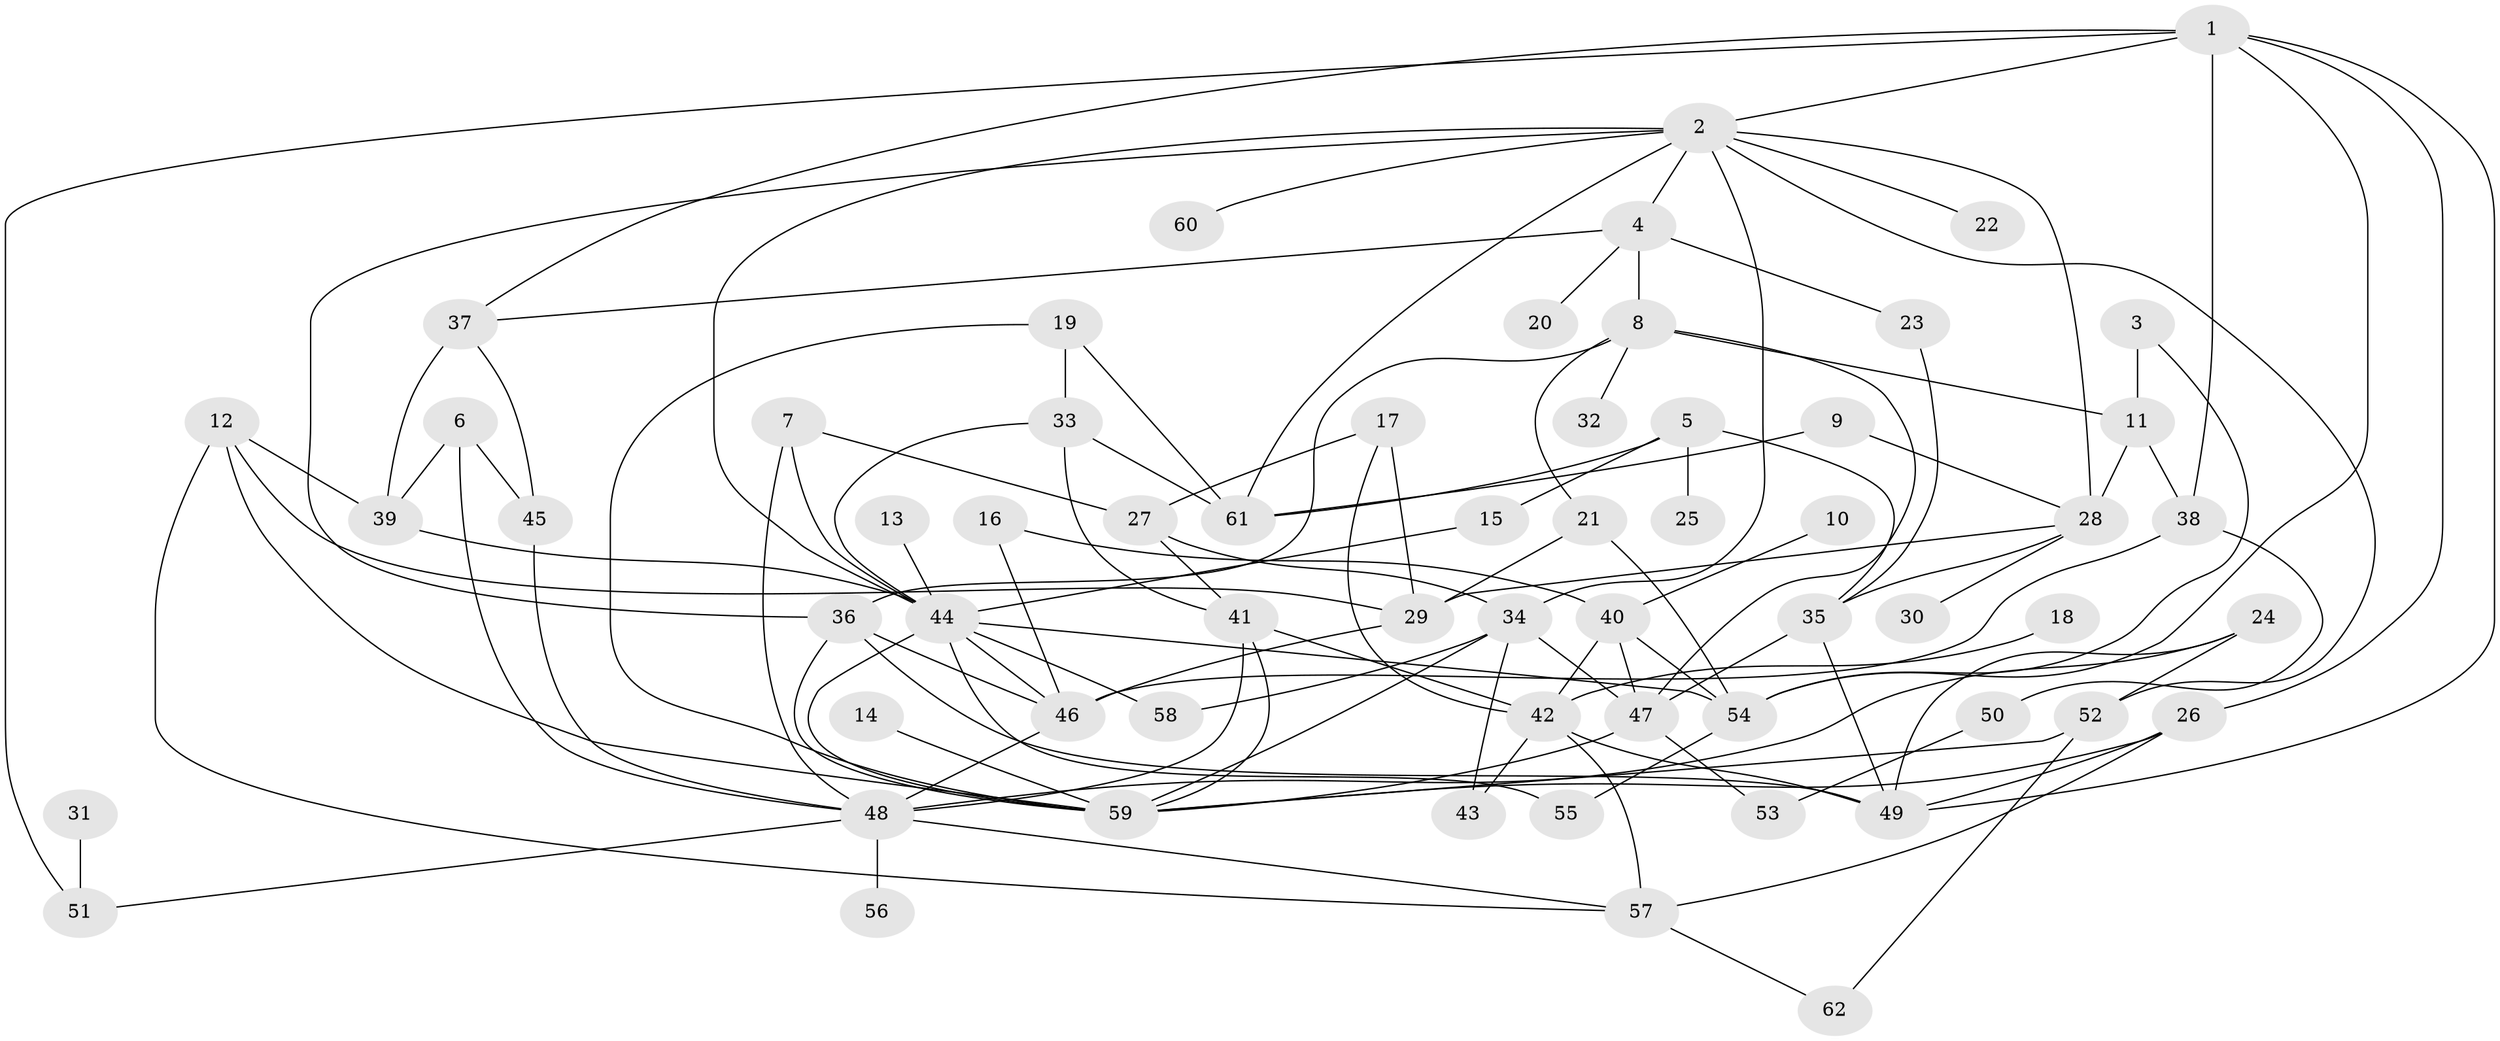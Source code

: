 // original degree distribution, {2: 0.29838709677419356, 10: 0.008064516129032258, 6: 0.04838709677419355, 7: 0.008064516129032258, 9: 0.008064516129032258, 4: 0.16129032258064516, 5: 0.06451612903225806, 3: 0.20967741935483872, 1: 0.1935483870967742}
// Generated by graph-tools (version 1.1) at 2025/49/03/09/25 03:49:15]
// undirected, 62 vertices, 117 edges
graph export_dot {
graph [start="1"]
  node [color=gray90,style=filled];
  1;
  2;
  3;
  4;
  5;
  6;
  7;
  8;
  9;
  10;
  11;
  12;
  13;
  14;
  15;
  16;
  17;
  18;
  19;
  20;
  21;
  22;
  23;
  24;
  25;
  26;
  27;
  28;
  29;
  30;
  31;
  32;
  33;
  34;
  35;
  36;
  37;
  38;
  39;
  40;
  41;
  42;
  43;
  44;
  45;
  46;
  47;
  48;
  49;
  50;
  51;
  52;
  53;
  54;
  55;
  56;
  57;
  58;
  59;
  60;
  61;
  62;
  1 -- 2 [weight=1.0];
  1 -- 26 [weight=1.0];
  1 -- 37 [weight=1.0];
  1 -- 38 [weight=1.0];
  1 -- 49 [weight=1.0];
  1 -- 51 [weight=1.0];
  1 -- 54 [weight=1.0];
  2 -- 4 [weight=1.0];
  2 -- 22 [weight=1.0];
  2 -- 28 [weight=1.0];
  2 -- 34 [weight=1.0];
  2 -- 36 [weight=1.0];
  2 -- 44 [weight=1.0];
  2 -- 52 [weight=1.0];
  2 -- 60 [weight=1.0];
  2 -- 61 [weight=1.0];
  3 -- 11 [weight=1.0];
  3 -- 54 [weight=1.0];
  4 -- 8 [weight=1.0];
  4 -- 20 [weight=1.0];
  4 -- 23 [weight=1.0];
  4 -- 37 [weight=1.0];
  5 -- 15 [weight=1.0];
  5 -- 25 [weight=1.0];
  5 -- 35 [weight=1.0];
  5 -- 61 [weight=1.0];
  6 -- 39 [weight=1.0];
  6 -- 45 [weight=1.0];
  6 -- 48 [weight=1.0];
  7 -- 27 [weight=1.0];
  7 -- 44 [weight=1.0];
  7 -- 48 [weight=1.0];
  8 -- 11 [weight=1.0];
  8 -- 21 [weight=1.0];
  8 -- 32 [weight=1.0];
  8 -- 36 [weight=1.0];
  8 -- 47 [weight=1.0];
  9 -- 28 [weight=1.0];
  9 -- 61 [weight=1.0];
  10 -- 40 [weight=1.0];
  11 -- 28 [weight=1.0];
  11 -- 38 [weight=1.0];
  12 -- 29 [weight=1.0];
  12 -- 39 [weight=1.0];
  12 -- 57 [weight=1.0];
  12 -- 59 [weight=1.0];
  13 -- 44 [weight=1.0];
  14 -- 59 [weight=1.0];
  15 -- 44 [weight=1.0];
  16 -- 40 [weight=1.0];
  16 -- 46 [weight=1.0];
  17 -- 27 [weight=1.0];
  17 -- 29 [weight=1.0];
  17 -- 42 [weight=1.0];
  18 -- 42 [weight=1.0];
  19 -- 33 [weight=1.0];
  19 -- 59 [weight=1.0];
  19 -- 61 [weight=1.0];
  21 -- 29 [weight=1.0];
  21 -- 54 [weight=1.0];
  23 -- 35 [weight=1.0];
  24 -- 48 [weight=1.0];
  24 -- 49 [weight=1.0];
  24 -- 52 [weight=1.0];
  26 -- 49 [weight=1.0];
  26 -- 57 [weight=1.0];
  26 -- 59 [weight=1.0];
  27 -- 34 [weight=1.0];
  27 -- 41 [weight=1.0];
  28 -- 29 [weight=1.0];
  28 -- 30 [weight=1.0];
  28 -- 35 [weight=1.0];
  29 -- 46 [weight=1.0];
  31 -- 51 [weight=1.0];
  33 -- 41 [weight=1.0];
  33 -- 44 [weight=1.0];
  33 -- 61 [weight=1.0];
  34 -- 43 [weight=1.0];
  34 -- 47 [weight=1.0];
  34 -- 58 [weight=1.0];
  34 -- 59 [weight=1.0];
  35 -- 47 [weight=1.0];
  35 -- 49 [weight=1.0];
  36 -- 46 [weight=1.0];
  36 -- 49 [weight=1.0];
  36 -- 59 [weight=1.0];
  37 -- 39 [weight=1.0];
  37 -- 45 [weight=1.0];
  38 -- 46 [weight=1.0];
  38 -- 50 [weight=1.0];
  39 -- 44 [weight=1.0];
  40 -- 42 [weight=1.0];
  40 -- 47 [weight=1.0];
  40 -- 54 [weight=1.0];
  41 -- 42 [weight=1.0];
  41 -- 48 [weight=1.0];
  41 -- 59 [weight=1.0];
  42 -- 43 [weight=1.0];
  42 -- 49 [weight=1.0];
  42 -- 57 [weight=1.0];
  44 -- 46 [weight=1.0];
  44 -- 54 [weight=1.0];
  44 -- 55 [weight=1.0];
  44 -- 58 [weight=1.0];
  44 -- 59 [weight=1.0];
  45 -- 48 [weight=1.0];
  46 -- 48 [weight=1.0];
  47 -- 53 [weight=1.0];
  47 -- 59 [weight=1.0];
  48 -- 51 [weight=1.0];
  48 -- 56 [weight=1.0];
  48 -- 57 [weight=1.0];
  50 -- 53 [weight=1.0];
  52 -- 59 [weight=1.0];
  52 -- 62 [weight=1.0];
  54 -- 55 [weight=1.0];
  57 -- 62 [weight=1.0];
}
